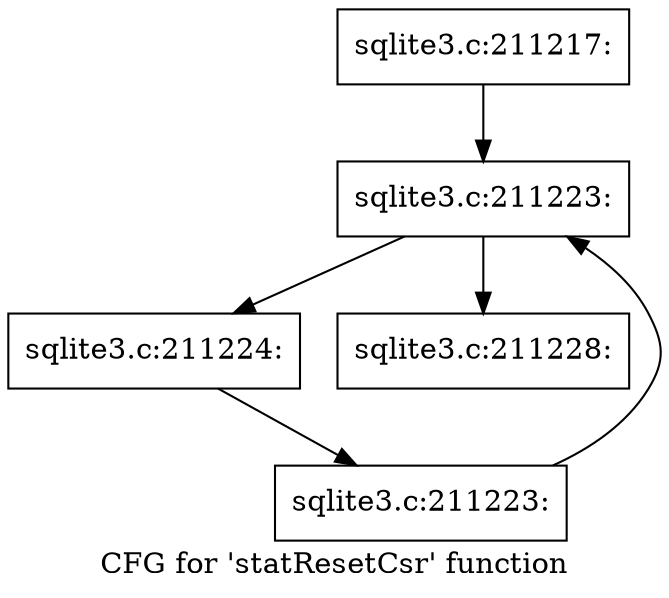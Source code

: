 digraph "CFG for 'statResetCsr' function" {
	label="CFG for 'statResetCsr' function";

	Node0x55c0fb6f2240 [shape=record,label="{sqlite3.c:211217:}"];
	Node0x55c0fb6f2240 -> Node0x55c0fb6f25d0;
	Node0x55c0fb6f25d0 [shape=record,label="{sqlite3.c:211223:}"];
	Node0x55c0fb6f25d0 -> Node0x55c0fb6f86c0;
	Node0x55c0fb6f25d0 -> Node0x55c0fb6f7aa0;
	Node0x55c0fb6f86c0 [shape=record,label="{sqlite3.c:211224:}"];
	Node0x55c0fb6f86c0 -> Node0x55c0fb6f85b0;
	Node0x55c0fb6f85b0 [shape=record,label="{sqlite3.c:211223:}"];
	Node0x55c0fb6f85b0 -> Node0x55c0fb6f25d0;
	Node0x55c0fb6f7aa0 [shape=record,label="{sqlite3.c:211228:}"];
}
